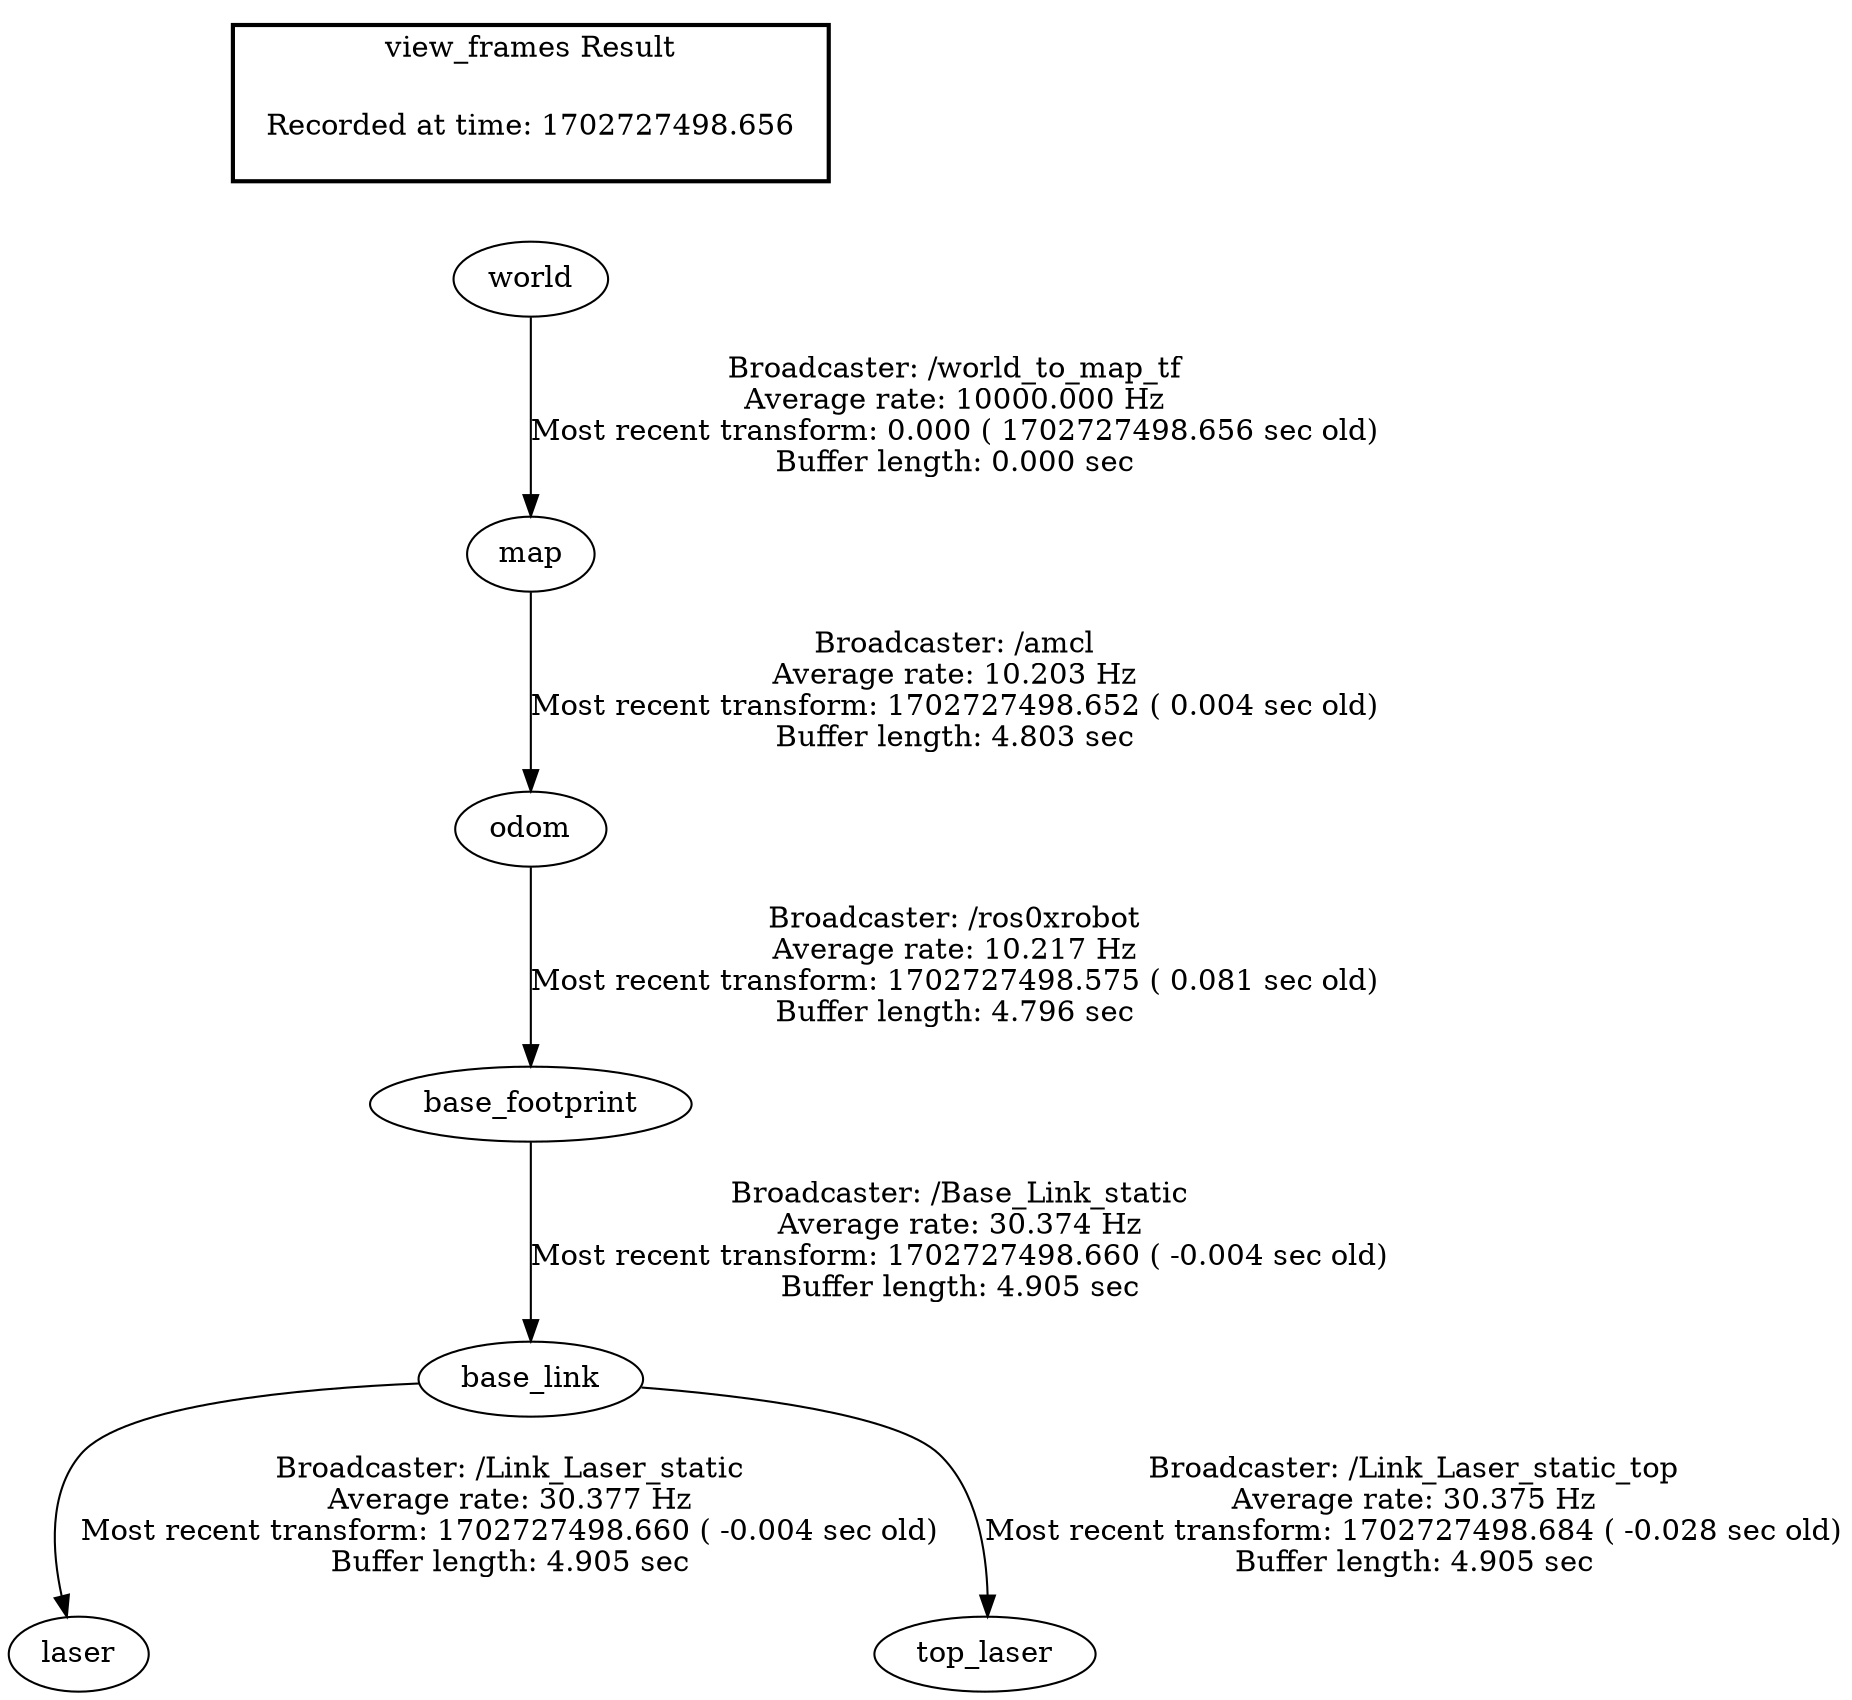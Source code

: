 digraph G {
"world" -> "map"[label="Broadcaster: /world_to_map_tf\nAverage rate: 10000.000 Hz\nMost recent transform: 0.000 ( 1702727498.656 sec old)\nBuffer length: 0.000 sec\n"];
"base_footprint" -> "base_link"[label="Broadcaster: /Base_Link_static\nAverage rate: 30.374 Hz\nMost recent transform: 1702727498.660 ( -0.004 sec old)\nBuffer length: 4.905 sec\n"];
"odom" -> "base_footprint"[label="Broadcaster: /ros0xrobot\nAverage rate: 10.217 Hz\nMost recent transform: 1702727498.575 ( 0.081 sec old)\nBuffer length: 4.796 sec\n"];
"base_link" -> "laser"[label="Broadcaster: /Link_Laser_static\nAverage rate: 30.377 Hz\nMost recent transform: 1702727498.660 ( -0.004 sec old)\nBuffer length: 4.905 sec\n"];
"base_link" -> "top_laser"[label="Broadcaster: /Link_Laser_static_top\nAverage rate: 30.375 Hz\nMost recent transform: 1702727498.684 ( -0.028 sec old)\nBuffer length: 4.905 sec\n"];
"map" -> "odom"[label="Broadcaster: /amcl\nAverage rate: 10.203 Hz\nMost recent transform: 1702727498.652 ( 0.004 sec old)\nBuffer length: 4.803 sec\n"];
edge [style=invis];
 subgraph cluster_legend { style=bold; color=black; label ="view_frames Result";
"Recorded at time: 1702727498.656"[ shape=plaintext ] ;
 }->"world";
}
